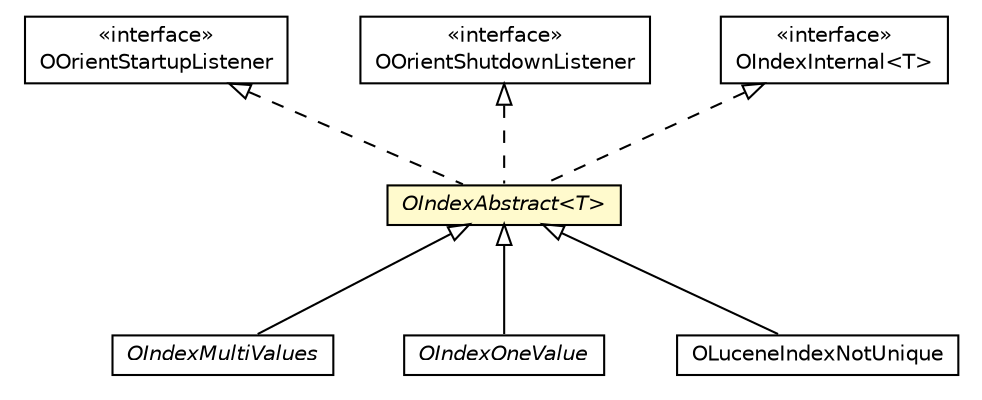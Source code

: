 #!/usr/local/bin/dot
#
# Class diagram 
# Generated by UMLGraph version R5_6-24-gf6e263 (http://www.umlgraph.org/)
#

digraph G {
	edge [fontname="Helvetica",fontsize=10,labelfontname="Helvetica",labelfontsize=10];
	node [fontname="Helvetica",fontsize=10,shape=plaintext];
	nodesep=0.25;
	ranksep=0.5;
	// com.orientechnologies.orient.core.OOrientStartupListener
	c2024245 [label=<<table title="com.orientechnologies.orient.core.OOrientStartupListener" border="0" cellborder="1" cellspacing="0" cellpadding="2" port="p" href="../OOrientStartupListener.html">
		<tr><td><table border="0" cellspacing="0" cellpadding="1">
<tr><td align="center" balign="center"> &#171;interface&#187; </td></tr>
<tr><td align="center" balign="center"> OOrientStartupListener </td></tr>
		</table></td></tr>
		</table>>, URL="../OOrientStartupListener.html", fontname="Helvetica", fontcolor="black", fontsize=10.0];
	// com.orientechnologies.orient.core.OOrientShutdownListener
	c2024254 [label=<<table title="com.orientechnologies.orient.core.OOrientShutdownListener" border="0" cellborder="1" cellspacing="0" cellpadding="2" port="p" href="../OOrientShutdownListener.html">
		<tr><td><table border="0" cellspacing="0" cellpadding="1">
<tr><td align="center" balign="center"> &#171;interface&#187; </td></tr>
<tr><td align="center" balign="center"> OOrientShutdownListener </td></tr>
		</table></td></tr>
		</table>>, URL="../OOrientShutdownListener.html", fontname="Helvetica", fontcolor="black", fontsize=10.0];
	// com.orientechnologies.orient.core.index.OIndexAbstract<T>
	c2025352 [label=<<table title="com.orientechnologies.orient.core.index.OIndexAbstract" border="0" cellborder="1" cellspacing="0" cellpadding="2" port="p" bgcolor="lemonChiffon" href="./OIndexAbstract.html">
		<tr><td><table border="0" cellspacing="0" cellpadding="1">
<tr><td align="center" balign="center"><font face="Helvetica-Oblique"> OIndexAbstract&lt;T&gt; </font></td></tr>
		</table></td></tr>
		</table>>, URL="./OIndexAbstract.html", fontname="Helvetica", fontcolor="black", fontsize=10.0];
	// com.orientechnologies.orient.core.index.OIndexMultiValues
	c2025391 [label=<<table title="com.orientechnologies.orient.core.index.OIndexMultiValues" border="0" cellborder="1" cellspacing="0" cellpadding="2" port="p" href="./OIndexMultiValues.html">
		<tr><td><table border="0" cellspacing="0" cellpadding="1">
<tr><td align="center" balign="center"><font face="Helvetica-Oblique"> OIndexMultiValues </font></td></tr>
		</table></td></tr>
		</table>>, URL="./OIndexMultiValues.html", fontname="Helvetica", fontcolor="black", fontsize=10.0];
	// com.orientechnologies.orient.core.index.OIndexInternal<T>
	c2025397 [label=<<table title="com.orientechnologies.orient.core.index.OIndexInternal" border="0" cellborder="1" cellspacing="0" cellpadding="2" port="p" href="./OIndexInternal.html">
		<tr><td><table border="0" cellspacing="0" cellpadding="1">
<tr><td align="center" balign="center"> &#171;interface&#187; </td></tr>
<tr><td align="center" balign="center"> OIndexInternal&lt;T&gt; </td></tr>
		</table></td></tr>
		</table>>, URL="./OIndexInternal.html", fontname="Helvetica", fontcolor="black", fontsize=10.0];
	// com.orientechnologies.orient.core.index.OIndexOneValue
	c2025400 [label=<<table title="com.orientechnologies.orient.core.index.OIndexOneValue" border="0" cellborder="1" cellspacing="0" cellpadding="2" port="p" href="./OIndexOneValue.html">
		<tr><td><table border="0" cellspacing="0" cellpadding="1">
<tr><td align="center" balign="center"><font face="Helvetica-Oblique"> OIndexOneValue </font></td></tr>
		</table></td></tr>
		</table>>, URL="./OIndexOneValue.html", fontname="Helvetica", fontcolor="black", fontsize=10.0];
	// com.orientechnologies.lucene.index.OLuceneIndexNotUnique
	c2026009 [label=<<table title="com.orientechnologies.lucene.index.OLuceneIndexNotUnique" border="0" cellborder="1" cellspacing="0" cellpadding="2" port="p" href="../../../lucene/index/OLuceneIndexNotUnique.html">
		<tr><td><table border="0" cellspacing="0" cellpadding="1">
<tr><td align="center" balign="center"> OLuceneIndexNotUnique </td></tr>
		</table></td></tr>
		</table>>, URL="../../../lucene/index/OLuceneIndexNotUnique.html", fontname="Helvetica", fontcolor="black", fontsize=10.0];
	//com.orientechnologies.orient.core.index.OIndexAbstract<T> implements com.orientechnologies.orient.core.index.OIndexInternal<T>
	c2025397:p -> c2025352:p [dir=back,arrowtail=empty,style=dashed];
	//com.orientechnologies.orient.core.index.OIndexAbstract<T> implements com.orientechnologies.orient.core.OOrientStartupListener
	c2024245:p -> c2025352:p [dir=back,arrowtail=empty,style=dashed];
	//com.orientechnologies.orient.core.index.OIndexAbstract<T> implements com.orientechnologies.orient.core.OOrientShutdownListener
	c2024254:p -> c2025352:p [dir=back,arrowtail=empty,style=dashed];
	//com.orientechnologies.orient.core.index.OIndexMultiValues extends com.orientechnologies.orient.core.index.OIndexAbstract<java.util.Set<com.orientechnologies.orient.core.db.record.OIdentifiable>>
	c2025352:p -> c2025391:p [dir=back,arrowtail=empty];
	//com.orientechnologies.orient.core.index.OIndexOneValue extends com.orientechnologies.orient.core.index.OIndexAbstract<com.orientechnologies.orient.core.db.record.OIdentifiable>
	c2025352:p -> c2025400:p [dir=back,arrowtail=empty];
	//com.orientechnologies.lucene.index.OLuceneIndexNotUnique extends com.orientechnologies.orient.core.index.OIndexAbstract<java.util.Set<com.orientechnologies.orient.core.db.record.OIdentifiable>>
	c2025352:p -> c2026009:p [dir=back,arrowtail=empty];
}


